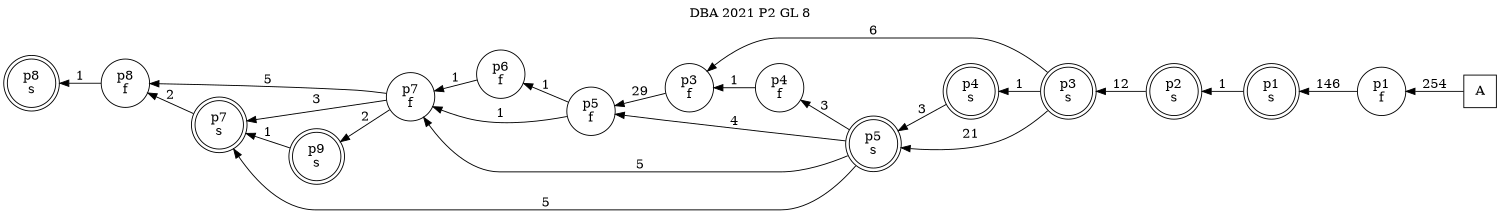 digraph DBA_2021_P2_GL_8_GOOD {
labelloc="tl"
label= " DBA 2021 P2 GL 8 "
rankdir="RL";
graph [ size=" 10 , 10 !"]

"A" [shape="square" label="A"]
"p1_f" [shape="circle" label="p1
f"]
"p1_s" [shape="doublecircle" label="p1
s"]
"p2_s" [shape="doublecircle" label="p2
s"]
"p3_s" [shape="doublecircle" label="p3
s"]
"p3_f" [shape="circle" label="p3
f"]
"p4_s" [shape="doublecircle" label="p4
s"]
"p5_s" [shape="doublecircle" label="p5
s"]
"p4_f" [shape="circle" label="p4
f"]
"p5_f" [shape="circle" label="p5
f"]
"p6_f" [shape="circle" label="p6
f"]
"p7_f" [shape="circle" label="p7
f"]
"p8_f" [shape="circle" label="p8
f"]
"p7_s" [shape="doublecircle" label="p7
s"]
"p9_s" [shape="doublecircle" label="p9
s"]
"p8_s" [shape="doublecircle" label="p8
s"]
"A" -> "p1_f" [ label=254]
"p1_f" -> "p1_s" [ label=146]
"p1_s" -> "p2_s" [ label=1]
"p2_s" -> "p3_s" [ label=12]
"p3_s" -> "p3_f" [ label=6]
"p3_s" -> "p4_s" [ label=1]
"p3_s" -> "p5_s" [ label=21]
"p3_f" -> "p5_f" [ label=29]
"p4_s" -> "p5_s" [ label=3]
"p5_s" -> "p4_f" [ label=3]
"p5_s" -> "p5_f" [ label=4]
"p5_s" -> "p7_f" [ label=5]
"p5_s" -> "p7_s" [ label=5]
"p4_f" -> "p3_f" [ label=1]
"p5_f" -> "p6_f" [ label=1]
"p5_f" -> "p7_f" [ label=1]
"p6_f" -> "p7_f" [ label=1]
"p7_f" -> "p8_f" [ label=5]
"p7_f" -> "p7_s" [ label=3]
"p7_f" -> "p9_s" [ label=2]
"p8_f" -> "p8_s" [ label=1]
"p7_s" -> "p8_f" [ label=2]
"p9_s" -> "p7_s" [ label=1]
}

